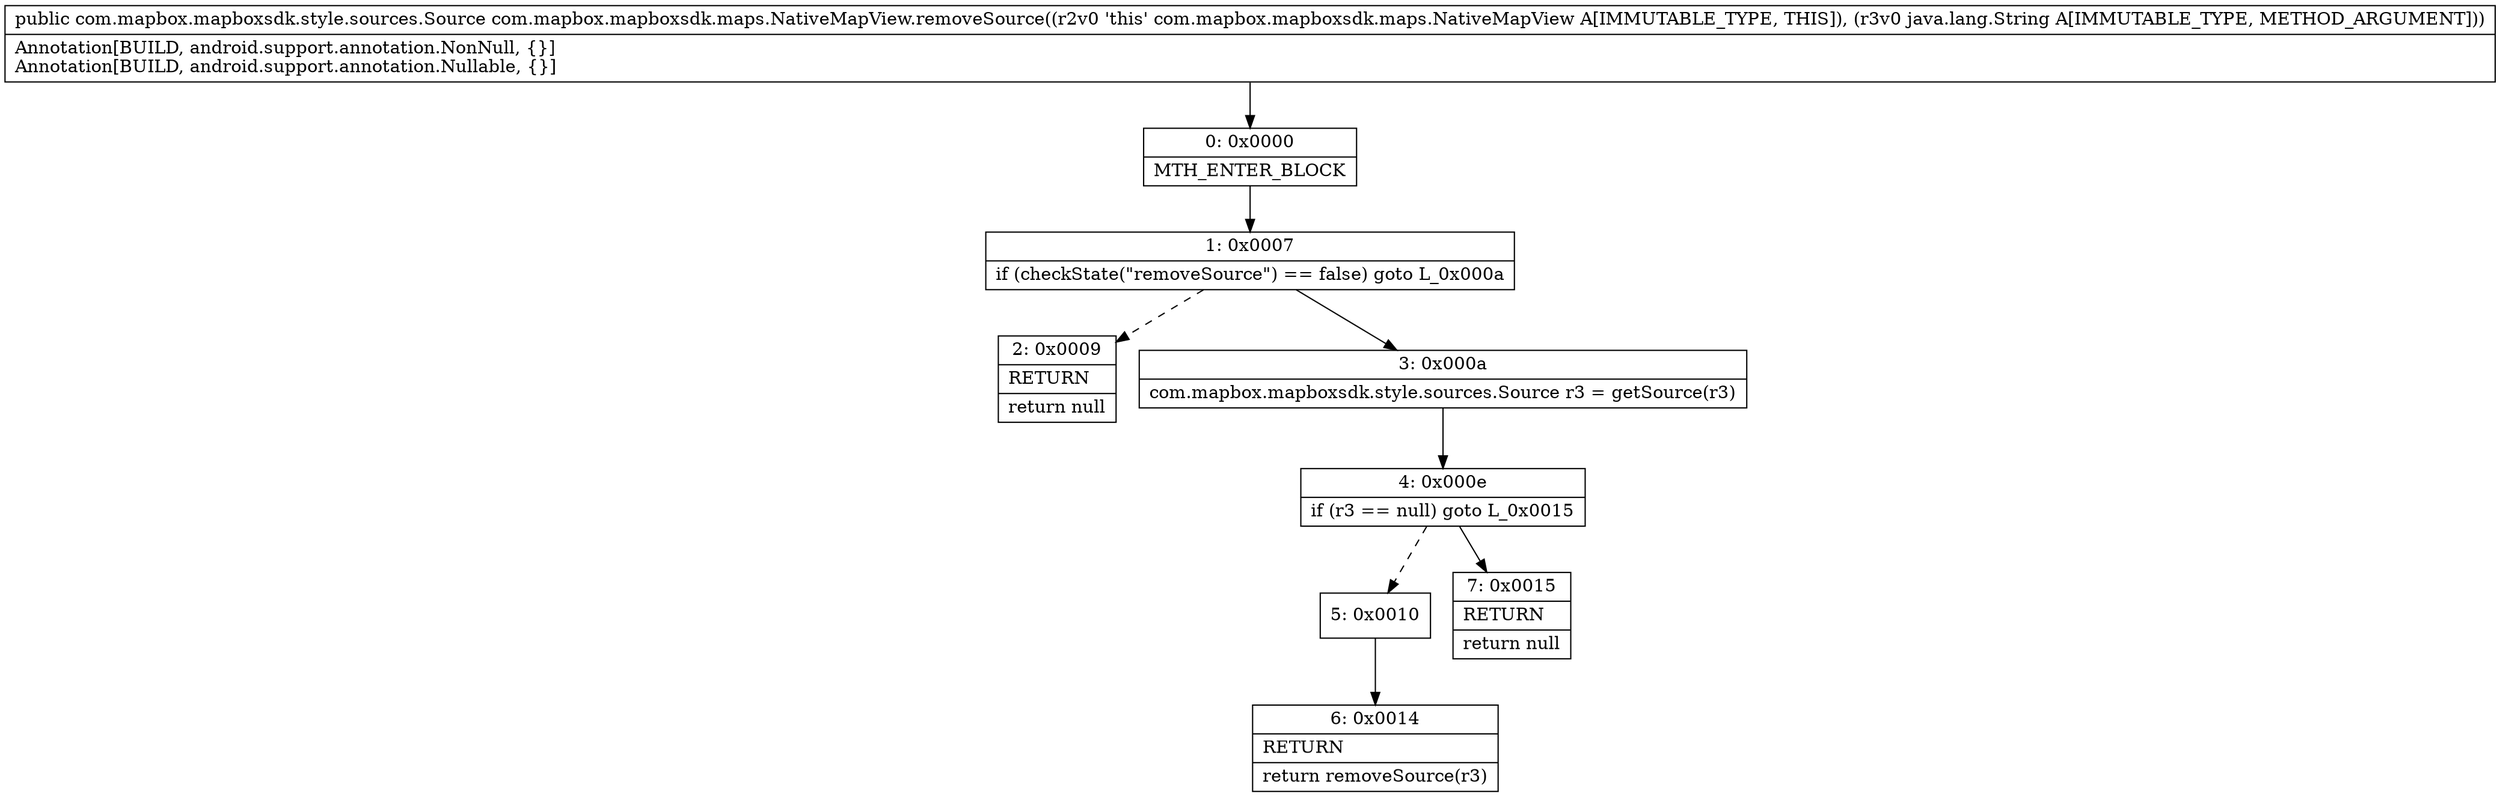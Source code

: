 digraph "CFG forcom.mapbox.mapboxsdk.maps.NativeMapView.removeSource(Ljava\/lang\/String;)Lcom\/mapbox\/mapboxsdk\/style\/sources\/Source;" {
Node_0 [shape=record,label="{0\:\ 0x0000|MTH_ENTER_BLOCK\l}"];
Node_1 [shape=record,label="{1\:\ 0x0007|if (checkState(\"removeSource\") == false) goto L_0x000a\l}"];
Node_2 [shape=record,label="{2\:\ 0x0009|RETURN\l|return null\l}"];
Node_3 [shape=record,label="{3\:\ 0x000a|com.mapbox.mapboxsdk.style.sources.Source r3 = getSource(r3)\l}"];
Node_4 [shape=record,label="{4\:\ 0x000e|if (r3 == null) goto L_0x0015\l}"];
Node_5 [shape=record,label="{5\:\ 0x0010}"];
Node_6 [shape=record,label="{6\:\ 0x0014|RETURN\l|return removeSource(r3)\l}"];
Node_7 [shape=record,label="{7\:\ 0x0015|RETURN\l|return null\l}"];
MethodNode[shape=record,label="{public com.mapbox.mapboxsdk.style.sources.Source com.mapbox.mapboxsdk.maps.NativeMapView.removeSource((r2v0 'this' com.mapbox.mapboxsdk.maps.NativeMapView A[IMMUTABLE_TYPE, THIS]), (r3v0 java.lang.String A[IMMUTABLE_TYPE, METHOD_ARGUMENT]))  | Annotation[BUILD, android.support.annotation.NonNull, \{\}]\lAnnotation[BUILD, android.support.annotation.Nullable, \{\}]\l}"];
MethodNode -> Node_0;
Node_0 -> Node_1;
Node_1 -> Node_2[style=dashed];
Node_1 -> Node_3;
Node_3 -> Node_4;
Node_4 -> Node_5[style=dashed];
Node_4 -> Node_7;
Node_5 -> Node_6;
}

